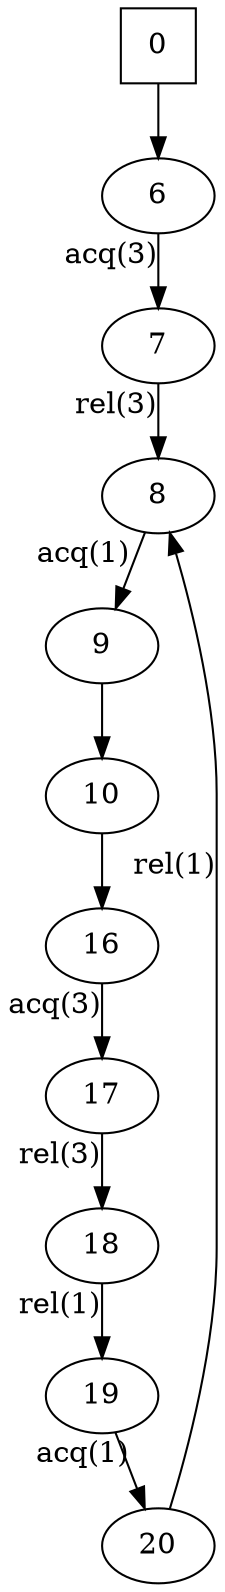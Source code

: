 digraph auto_0{
0[shape=square];
6;
7;
8;
9;
10;
16;
17;
18;
19;
20;
19 -> 20[xlabel="acq(1)"];
20 -> 8[xlabel="rel(1)"];
7 -> 8[xlabel="rel(3)"];
10 -> 16;
16 -> 17[xlabel="acq(3)"];
0 -> 6;
9 -> 10;
17 -> 18[xlabel="rel(3)"];
6 -> 7[xlabel="acq(3)"];
8 -> 9[xlabel="acq(1)"];
18 -> 19[xlabel="rel(1)"];
}
